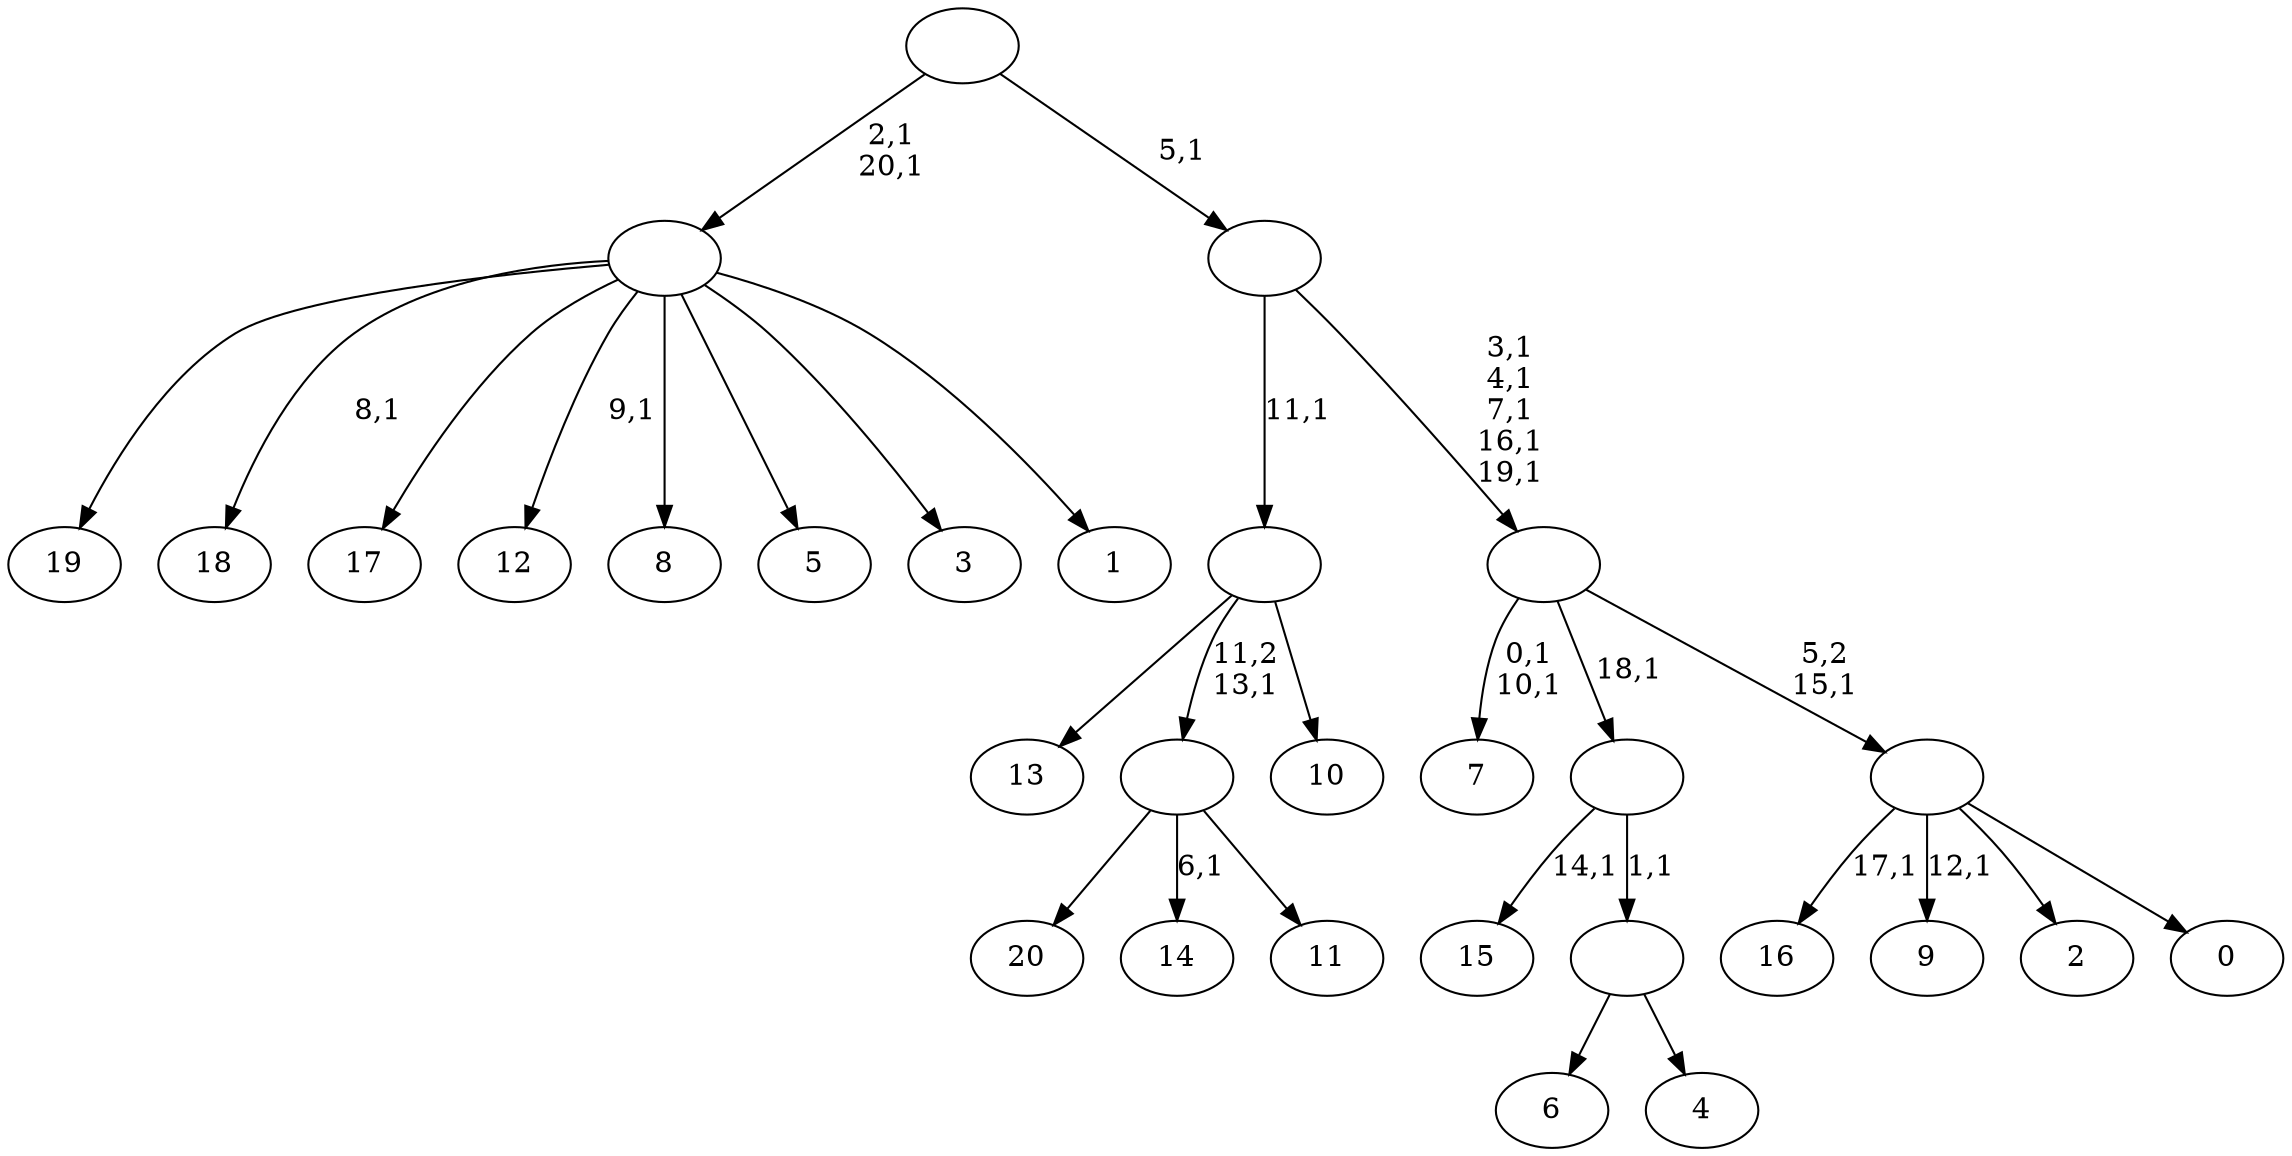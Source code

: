 digraph T {
	42 [label="20"]
	41 [label="19"]
	40 [label="18"]
	38 [label="17"]
	37 [label="16"]
	35 [label="15"]
	33 [label="14"]
	31 [label="13"]
	30 [label="12"]
	28 [label="11"]
	27 [label=""]
	26 [label="10"]
	25 [label=""]
	24 [label="9"]
	22 [label="8"]
	21 [label="7"]
	18 [label="6"]
	17 [label="5"]
	16 [label="4"]
	15 [label=""]
	14 [label=""]
	13 [label="3"]
	12 [label="2"]
	11 [label="1"]
	10 [label=""]
	8 [label="0"]
	7 [label=""]
	6 [label=""]
	1 [label=""]
	0 [label=""]
	27 -> 33 [label="6,1"]
	27 -> 42 [label=""]
	27 -> 28 [label=""]
	25 -> 31 [label=""]
	25 -> 27 [label="11,2\n13,1"]
	25 -> 26 [label=""]
	15 -> 18 [label=""]
	15 -> 16 [label=""]
	14 -> 35 [label="14,1"]
	14 -> 15 [label="1,1"]
	10 -> 30 [label="9,1"]
	10 -> 40 [label="8,1"]
	10 -> 41 [label=""]
	10 -> 38 [label=""]
	10 -> 22 [label=""]
	10 -> 17 [label=""]
	10 -> 13 [label=""]
	10 -> 11 [label=""]
	7 -> 24 [label="12,1"]
	7 -> 37 [label="17,1"]
	7 -> 12 [label=""]
	7 -> 8 [label=""]
	6 -> 21 [label="0,1\n10,1"]
	6 -> 14 [label="18,1"]
	6 -> 7 [label="5,2\n15,1"]
	1 -> 6 [label="3,1\n4,1\n7,1\n16,1\n19,1"]
	1 -> 25 [label="11,1"]
	0 -> 10 [label="2,1\n20,1"]
	0 -> 1 [label="5,1"]
}
